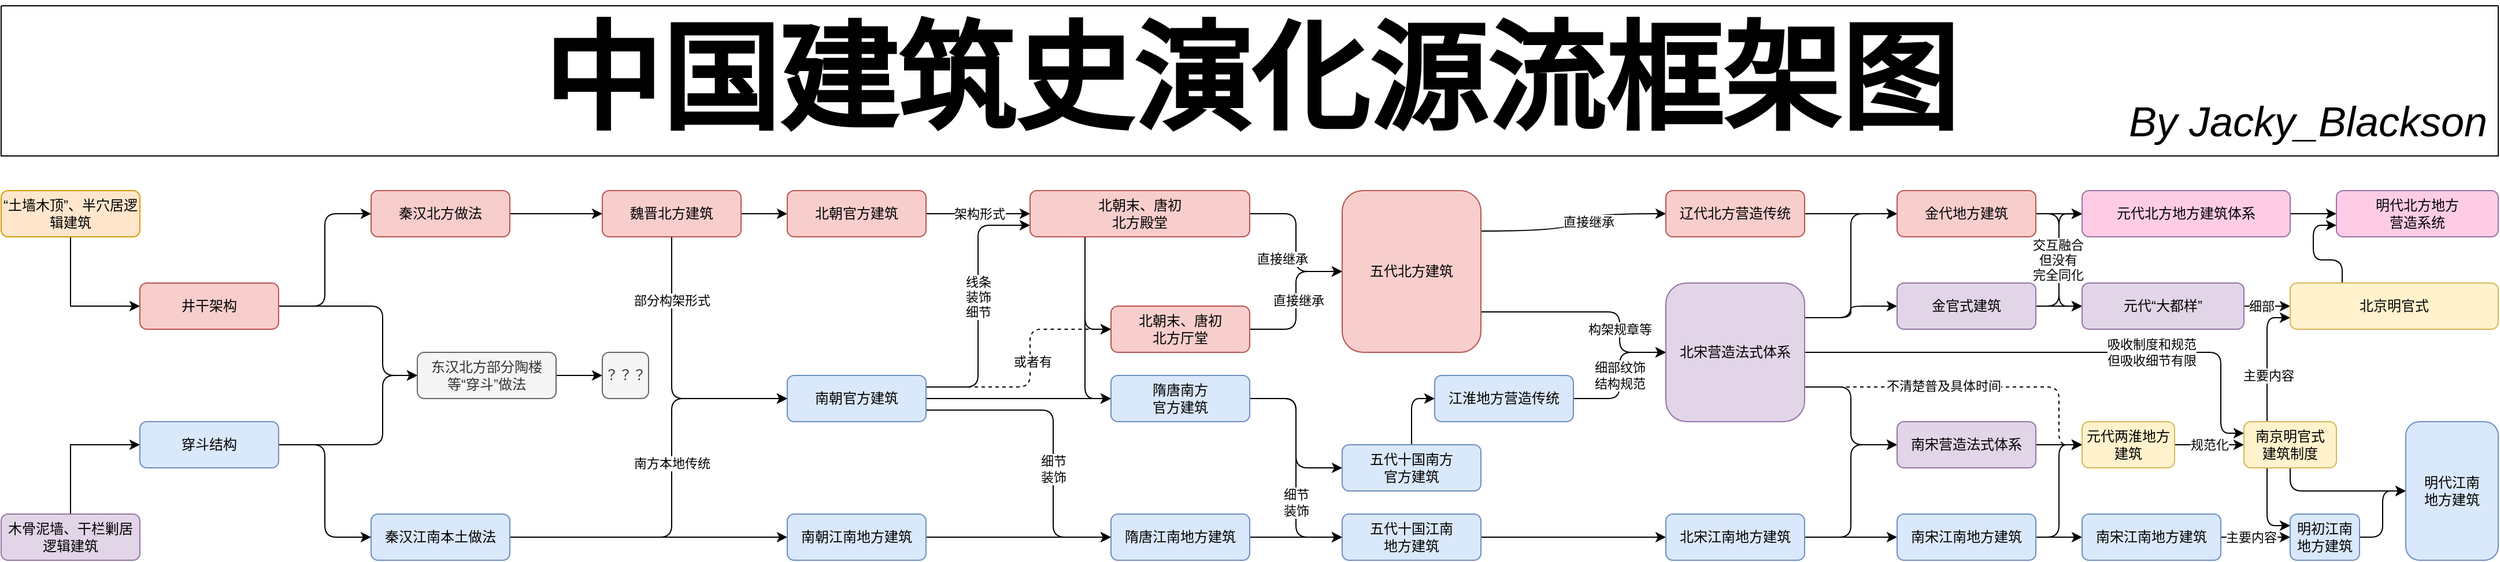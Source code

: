 <mxfile version="21.0.7" type="github">
  <diagram name="第 1 页" id="NzLEQly0ozK3OL-0dUnw">
    <mxGraphModel dx="1641" dy="957" grid="1" gridSize="10" guides="1" tooltips="1" connect="1" arrows="1" fold="1" page="1" pageScale="1" pageWidth="2339" pageHeight="3300" math="0" shadow="0">
      <root>
        <mxCell id="0" />
        <mxCell id="1" parent="0" />
        <mxCell id="m0d5d0jT4baNKPK9-l3e-15" style="edgeStyle=orthogonalEdgeStyle;rounded=0;orthogonalLoop=1;jettySize=auto;html=1;exitX=1;exitY=0.5;exitDx=0;exitDy=0;entryX=0;entryY=0.5;entryDx=0;entryDy=0;" edge="1" parent="1" source="m0d5d0jT4baNKPK9-l3e-1" target="m0d5d0jT4baNKPK9-l3e-14">
          <mxGeometry relative="1" as="geometry" />
        </mxCell>
        <mxCell id="m0d5d0jT4baNKPK9-l3e-1" value="秦汉北方做法" style="rounded=1;whiteSpace=wrap;html=1;fillColor=#f8cecc;strokeColor=#b85450;" vertex="1" parent="1">
          <mxGeometry x="360" y="200" width="120" height="40" as="geometry" />
        </mxCell>
        <mxCell id="m0d5d0jT4baNKPK9-l3e-17" style="edgeStyle=orthogonalEdgeStyle;rounded=1;orthogonalLoop=1;jettySize=auto;html=1;exitX=1;exitY=0.5;exitDx=0;exitDy=0;entryX=0;entryY=0.5;entryDx=0;entryDy=0;" edge="1" parent="1" source="m0d5d0jT4baNKPK9-l3e-2" target="m0d5d0jT4baNKPK9-l3e-16">
          <mxGeometry relative="1" as="geometry">
            <Array as="points">
              <mxPoint x="620" y="500" />
              <mxPoint x="620" y="380" />
            </Array>
          </mxGeometry>
        </mxCell>
        <mxCell id="m0d5d0jT4baNKPK9-l3e-35" value="南方本地传统" style="edgeLabel;html=1;align=center;verticalAlign=middle;resizable=0;points=[];" vertex="1" connectable="0" parent="m0d5d0jT4baNKPK9-l3e-17">
          <mxGeometry x="0.184" y="-1" relative="1" as="geometry">
            <mxPoint x="-1" y="9" as="offset" />
          </mxGeometry>
        </mxCell>
        <mxCell id="m0d5d0jT4baNKPK9-l3e-22" style="edgeStyle=orthogonalEdgeStyle;rounded=0;orthogonalLoop=1;jettySize=auto;html=1;exitX=1;exitY=0.5;exitDx=0;exitDy=0;" edge="1" parent="1" source="m0d5d0jT4baNKPK9-l3e-2" target="m0d5d0jT4baNKPK9-l3e-21">
          <mxGeometry relative="1" as="geometry" />
        </mxCell>
        <mxCell id="m0d5d0jT4baNKPK9-l3e-2" value="秦汉江南本土做法" style="rounded=1;whiteSpace=wrap;html=1;fillColor=#dae8fc;strokeColor=#6c8ebf;" vertex="1" parent="1">
          <mxGeometry x="360" y="480" width="120" height="40" as="geometry" />
        </mxCell>
        <mxCell id="m0d5d0jT4baNKPK9-l3e-6" style="edgeStyle=orthogonalEdgeStyle;orthogonalLoop=1;jettySize=auto;html=1;exitX=1;exitY=0.5;exitDx=0;exitDy=0;entryX=0;entryY=0.5;entryDx=0;entryDy=0;rounded=1;" edge="1" parent="1" source="m0d5d0jT4baNKPK9-l3e-3" target="m0d5d0jT4baNKPK9-l3e-1">
          <mxGeometry relative="1" as="geometry" />
        </mxCell>
        <mxCell id="m0d5d0jT4baNKPK9-l3e-8" style="edgeStyle=orthogonalEdgeStyle;orthogonalLoop=1;jettySize=auto;html=1;exitX=1;exitY=0.5;exitDx=0;exitDy=0;entryX=0;entryY=0.5;entryDx=0;entryDy=0;rounded=1;" edge="1" parent="1" source="m0d5d0jT4baNKPK9-l3e-3" target="m0d5d0jT4baNKPK9-l3e-7">
          <mxGeometry relative="1" as="geometry">
            <Array as="points">
              <mxPoint x="370" y="300" />
              <mxPoint x="370" y="360" />
            </Array>
          </mxGeometry>
        </mxCell>
        <mxCell id="m0d5d0jT4baNKPK9-l3e-3" value="井干架构" style="rounded=1;whiteSpace=wrap;html=1;fillColor=#f8cecc;strokeColor=#b85450;" vertex="1" parent="1">
          <mxGeometry x="160" y="280" width="120" height="40" as="geometry" />
        </mxCell>
        <mxCell id="m0d5d0jT4baNKPK9-l3e-5" style="edgeStyle=orthogonalEdgeStyle;orthogonalLoop=1;jettySize=auto;html=1;exitX=1;exitY=0.5;exitDx=0;exitDy=0;entryX=0;entryY=0.5;entryDx=0;entryDy=0;rounded=1;" edge="1" parent="1" source="m0d5d0jT4baNKPK9-l3e-4" target="m0d5d0jT4baNKPK9-l3e-2">
          <mxGeometry relative="1" as="geometry" />
        </mxCell>
        <mxCell id="m0d5d0jT4baNKPK9-l3e-9" style="edgeStyle=orthogonalEdgeStyle;orthogonalLoop=1;jettySize=auto;html=1;exitX=1;exitY=0.5;exitDx=0;exitDy=0;entryX=0;entryY=0.5;entryDx=0;entryDy=0;rounded=1;" edge="1" parent="1" source="m0d5d0jT4baNKPK9-l3e-4" target="m0d5d0jT4baNKPK9-l3e-7">
          <mxGeometry relative="1" as="geometry">
            <mxPoint x="440" y="300" as="targetPoint" />
            <Array as="points">
              <mxPoint x="370" y="420" />
              <mxPoint x="370" y="360" />
            </Array>
          </mxGeometry>
        </mxCell>
        <mxCell id="m0d5d0jT4baNKPK9-l3e-4" value="穿斗结构" style="rounded=1;whiteSpace=wrap;html=1;fillColor=#dae8fc;strokeColor=#6c8ebf;" vertex="1" parent="1">
          <mxGeometry x="160" y="400" width="120" height="40" as="geometry" />
        </mxCell>
        <mxCell id="m0d5d0jT4baNKPK9-l3e-24" style="edgeStyle=orthogonalEdgeStyle;rounded=0;orthogonalLoop=1;jettySize=auto;html=1;exitX=1;exitY=0.5;exitDx=0;exitDy=0;entryX=0;entryY=0.5;entryDx=0;entryDy=0;" edge="1" parent="1" source="m0d5d0jT4baNKPK9-l3e-7" target="m0d5d0jT4baNKPK9-l3e-23">
          <mxGeometry relative="1" as="geometry" />
        </mxCell>
        <mxCell id="m0d5d0jT4baNKPK9-l3e-7" value="东汉北方部分陶楼&lt;br&gt;等“穿斗”做法" style="rounded=1;whiteSpace=wrap;html=1;fillColor=#f5f5f5;fontColor=#333333;strokeColor=#666666;" vertex="1" parent="1">
          <mxGeometry x="400" y="340" width="120" height="40" as="geometry" />
        </mxCell>
        <mxCell id="m0d5d0jT4baNKPK9-l3e-13" style="edgeStyle=orthogonalEdgeStyle;rounded=0;orthogonalLoop=1;jettySize=auto;html=1;exitX=0.5;exitY=1;exitDx=0;exitDy=0;entryX=0;entryY=0.5;entryDx=0;entryDy=0;" edge="1" parent="1" source="m0d5d0jT4baNKPK9-l3e-10" target="m0d5d0jT4baNKPK9-l3e-3">
          <mxGeometry relative="1" as="geometry" />
        </mxCell>
        <mxCell id="m0d5d0jT4baNKPK9-l3e-10" value="“土墙木顶”、半穴居逻辑建筑" style="rounded=1;whiteSpace=wrap;html=1;fillColor=#ffe6cc;strokeColor=#d79b00;" vertex="1" parent="1">
          <mxGeometry x="40" y="200" width="120" height="40" as="geometry" />
        </mxCell>
        <mxCell id="m0d5d0jT4baNKPK9-l3e-12" style="edgeStyle=orthogonalEdgeStyle;rounded=0;orthogonalLoop=1;jettySize=auto;html=1;exitX=0.5;exitY=0;exitDx=0;exitDy=0;entryX=0;entryY=0.5;entryDx=0;entryDy=0;" edge="1" parent="1" source="m0d5d0jT4baNKPK9-l3e-11" target="m0d5d0jT4baNKPK9-l3e-4">
          <mxGeometry relative="1" as="geometry" />
        </mxCell>
        <mxCell id="m0d5d0jT4baNKPK9-l3e-11" value="木骨泥墙、干栏剿居逻辑建筑" style="rounded=1;whiteSpace=wrap;html=1;fillColor=#e1d5e7;strokeColor=#9673a6;" vertex="1" parent="1">
          <mxGeometry x="40" y="480" width="120" height="40" as="geometry" />
        </mxCell>
        <mxCell id="m0d5d0jT4baNKPK9-l3e-20" style="edgeStyle=orthogonalEdgeStyle;rounded=1;orthogonalLoop=1;jettySize=auto;html=1;exitX=0.5;exitY=1;exitDx=0;exitDy=0;entryX=0;entryY=0.5;entryDx=0;entryDy=0;" edge="1" parent="1" source="m0d5d0jT4baNKPK9-l3e-14" target="m0d5d0jT4baNKPK9-l3e-16">
          <mxGeometry relative="1" as="geometry" />
        </mxCell>
        <mxCell id="m0d5d0jT4baNKPK9-l3e-34" value="部分构架形式" style="edgeLabel;html=1;align=center;verticalAlign=middle;resizable=0;points=[];" vertex="1" connectable="0" parent="m0d5d0jT4baNKPK9-l3e-20">
          <mxGeometry x="-0.246" y="2" relative="1" as="geometry">
            <mxPoint x="-2" y="-36" as="offset" />
          </mxGeometry>
        </mxCell>
        <mxCell id="m0d5d0jT4baNKPK9-l3e-26" style="edgeStyle=orthogonalEdgeStyle;rounded=0;orthogonalLoop=1;jettySize=auto;html=1;exitX=1;exitY=0.5;exitDx=0;exitDy=0;entryX=0;entryY=0.5;entryDx=0;entryDy=0;" edge="1" parent="1" source="m0d5d0jT4baNKPK9-l3e-14" target="m0d5d0jT4baNKPK9-l3e-25">
          <mxGeometry relative="1" as="geometry" />
        </mxCell>
        <mxCell id="m0d5d0jT4baNKPK9-l3e-14" value="魏晋北方建筑" style="rounded=1;whiteSpace=wrap;html=1;fillColor=#f8cecc;strokeColor=#b85450;" vertex="1" parent="1">
          <mxGeometry x="560" y="200" width="120" height="40" as="geometry" />
        </mxCell>
        <mxCell id="m0d5d0jT4baNKPK9-l3e-29" style="edgeStyle=orthogonalEdgeStyle;rounded=1;orthogonalLoop=1;jettySize=auto;html=1;exitX=1;exitY=0.25;exitDx=0;exitDy=0;entryX=0;entryY=0.75;entryDx=0;entryDy=0;" edge="1" parent="1" source="m0d5d0jT4baNKPK9-l3e-16" target="m0d5d0jT4baNKPK9-l3e-28">
          <mxGeometry relative="1" as="geometry" />
        </mxCell>
        <mxCell id="m0d5d0jT4baNKPK9-l3e-33" value="线条&lt;br&gt;装饰&lt;br&gt;细节" style="edgeLabel;html=1;align=center;verticalAlign=middle;resizable=0;points=[];rotation=0;" vertex="1" connectable="0" parent="m0d5d0jT4baNKPK9-l3e-29">
          <mxGeometry x="-0.174" relative="1" as="geometry">
            <mxPoint y="-28" as="offset" />
          </mxGeometry>
        </mxCell>
        <mxCell id="m0d5d0jT4baNKPK9-l3e-38" style="edgeStyle=orthogonalEdgeStyle;rounded=1;orthogonalLoop=1;jettySize=auto;html=1;exitX=1;exitY=0.5;exitDx=0;exitDy=0;" edge="1" parent="1" source="m0d5d0jT4baNKPK9-l3e-16" target="m0d5d0jT4baNKPK9-l3e-36">
          <mxGeometry relative="1" as="geometry" />
        </mxCell>
        <mxCell id="m0d5d0jT4baNKPK9-l3e-41" style="edgeStyle=orthogonalEdgeStyle;rounded=1;orthogonalLoop=1;jettySize=auto;html=1;exitX=1;exitY=0.75;exitDx=0;exitDy=0;entryX=0;entryY=0.5;entryDx=0;entryDy=0;" edge="1" parent="1" source="m0d5d0jT4baNKPK9-l3e-16" target="m0d5d0jT4baNKPK9-l3e-39">
          <mxGeometry relative="1" as="geometry">
            <Array as="points">
              <mxPoint x="950" y="390" />
              <mxPoint x="950" y="500" />
            </Array>
          </mxGeometry>
        </mxCell>
        <mxCell id="m0d5d0jT4baNKPK9-l3e-56" value="细节&lt;br&gt;装饰" style="edgeLabel;html=1;align=center;verticalAlign=middle;resizable=0;points=[];" vertex="1" connectable="0" parent="m0d5d0jT4baNKPK9-l3e-41">
          <mxGeometry x="0.279" relative="1" as="geometry">
            <mxPoint y="-12" as="offset" />
          </mxGeometry>
        </mxCell>
        <mxCell id="m0d5d0jT4baNKPK9-l3e-44" style="edgeStyle=orthogonalEdgeStyle;rounded=1;orthogonalLoop=1;jettySize=auto;html=1;exitX=1;exitY=0.25;exitDx=0;exitDy=0;entryX=0;entryY=0.5;entryDx=0;entryDy=0;dashed=1;" edge="1" parent="1" source="m0d5d0jT4baNKPK9-l3e-16" target="m0d5d0jT4baNKPK9-l3e-42">
          <mxGeometry relative="1" as="geometry">
            <Array as="points">
              <mxPoint x="930" y="370" />
              <mxPoint x="930" y="320" />
            </Array>
          </mxGeometry>
        </mxCell>
        <mxCell id="m0d5d0jT4baNKPK9-l3e-45" value="或者有" style="edgeLabel;html=1;align=center;verticalAlign=middle;resizable=0;points=[];" vertex="1" connectable="0" parent="m0d5d0jT4baNKPK9-l3e-44">
          <mxGeometry x="-0.145" y="-2" relative="1" as="geometry">
            <mxPoint y="-22" as="offset" />
          </mxGeometry>
        </mxCell>
        <mxCell id="m0d5d0jT4baNKPK9-l3e-16" value="南朝官方建筑" style="rounded=1;whiteSpace=wrap;html=1;fillColor=#dae8fc;strokeColor=#6c8ebf;" vertex="1" parent="1">
          <mxGeometry x="720" y="360" width="120" height="40" as="geometry" />
        </mxCell>
        <mxCell id="m0d5d0jT4baNKPK9-l3e-40" style="edgeStyle=orthogonalEdgeStyle;rounded=1;orthogonalLoop=1;jettySize=auto;html=1;exitX=1;exitY=0.5;exitDx=0;exitDy=0;entryX=0;entryY=0.5;entryDx=0;entryDy=0;" edge="1" parent="1" source="m0d5d0jT4baNKPK9-l3e-21" target="m0d5d0jT4baNKPK9-l3e-39">
          <mxGeometry relative="1" as="geometry" />
        </mxCell>
        <mxCell id="m0d5d0jT4baNKPK9-l3e-21" value="南朝江南地方建筑" style="rounded=1;whiteSpace=wrap;html=1;fillColor=#dae8fc;strokeColor=#6c8ebf;" vertex="1" parent="1">
          <mxGeometry x="720" y="480" width="120" height="40" as="geometry" />
        </mxCell>
        <mxCell id="m0d5d0jT4baNKPK9-l3e-23" value="？？？" style="rounded=1;whiteSpace=wrap;html=1;fillColor=#f5f5f5;fontColor=#333333;strokeColor=#666666;" vertex="1" parent="1">
          <mxGeometry x="560" y="340" width="40" height="40" as="geometry" />
        </mxCell>
        <mxCell id="m0d5d0jT4baNKPK9-l3e-31" style="edgeStyle=orthogonalEdgeStyle;rounded=1;orthogonalLoop=1;jettySize=auto;html=1;exitX=1;exitY=0.5;exitDx=0;exitDy=0;entryX=0;entryY=0.5;entryDx=0;entryDy=0;" edge="1" parent="1" source="m0d5d0jT4baNKPK9-l3e-25" target="m0d5d0jT4baNKPK9-l3e-28">
          <mxGeometry relative="1" as="geometry" />
        </mxCell>
        <mxCell id="m0d5d0jT4baNKPK9-l3e-32" value="架构形式" style="edgeLabel;html=1;align=center;verticalAlign=middle;resizable=0;points=[];" vertex="1" connectable="0" parent="m0d5d0jT4baNKPK9-l3e-31">
          <mxGeometry x="0.174" relative="1" as="geometry">
            <mxPoint x="-7" as="offset" />
          </mxGeometry>
        </mxCell>
        <mxCell id="m0d5d0jT4baNKPK9-l3e-25" value="北朝官方建筑" style="rounded=1;whiteSpace=wrap;html=1;fillColor=#f8cecc;strokeColor=#b85450;" vertex="1" parent="1">
          <mxGeometry x="720" y="200" width="120" height="40" as="geometry" />
        </mxCell>
        <mxCell id="m0d5d0jT4baNKPK9-l3e-37" style="edgeStyle=orthogonalEdgeStyle;rounded=1;orthogonalLoop=1;jettySize=auto;html=1;exitX=0.25;exitY=1;exitDx=0;exitDy=0;entryX=0;entryY=0.5;entryDx=0;entryDy=0;" edge="1" parent="1" source="m0d5d0jT4baNKPK9-l3e-28" target="m0d5d0jT4baNKPK9-l3e-36">
          <mxGeometry relative="1" as="geometry" />
        </mxCell>
        <mxCell id="m0d5d0jT4baNKPK9-l3e-43" style="edgeStyle=orthogonalEdgeStyle;rounded=1;orthogonalLoop=1;jettySize=auto;html=1;exitX=0.25;exitY=1;exitDx=0;exitDy=0;entryX=0;entryY=0.5;entryDx=0;entryDy=0;" edge="1" parent="1" source="m0d5d0jT4baNKPK9-l3e-28" target="m0d5d0jT4baNKPK9-l3e-42">
          <mxGeometry relative="1" as="geometry" />
        </mxCell>
        <mxCell id="m0d5d0jT4baNKPK9-l3e-48" style="edgeStyle=orthogonalEdgeStyle;rounded=1;orthogonalLoop=1;jettySize=auto;html=1;exitX=1;exitY=0.5;exitDx=0;exitDy=0;entryX=0;entryY=0.5;entryDx=0;entryDy=0;" edge="1" parent="1" source="m0d5d0jT4baNKPK9-l3e-28" target="m0d5d0jT4baNKPK9-l3e-46">
          <mxGeometry relative="1" as="geometry" />
        </mxCell>
        <mxCell id="m0d5d0jT4baNKPK9-l3e-50" value="直接继承" style="edgeLabel;html=1;align=center;verticalAlign=middle;resizable=0;points=[];" vertex="1" connectable="0" parent="m0d5d0jT4baNKPK9-l3e-48">
          <mxGeometry x="0.287" relative="1" as="geometry">
            <mxPoint x="-12" y="-5" as="offset" />
          </mxGeometry>
        </mxCell>
        <mxCell id="m0d5d0jT4baNKPK9-l3e-28" value="北朝末、唐初&lt;br&gt;北方殿堂" style="rounded=1;whiteSpace=wrap;html=1;fillColor=#f8cecc;strokeColor=#b85450;" vertex="1" parent="1">
          <mxGeometry x="930" y="200" width="190" height="40" as="geometry" />
        </mxCell>
        <mxCell id="m0d5d0jT4baNKPK9-l3e-55" style="edgeStyle=orthogonalEdgeStyle;rounded=1;orthogonalLoop=1;jettySize=auto;html=1;exitX=1;exitY=0.5;exitDx=0;exitDy=0;entryX=0;entryY=0.5;entryDx=0;entryDy=0;" edge="1" parent="1" source="m0d5d0jT4baNKPK9-l3e-36" target="m0d5d0jT4baNKPK9-l3e-52">
          <mxGeometry relative="1" as="geometry" />
        </mxCell>
        <mxCell id="m0d5d0jT4baNKPK9-l3e-57" value="细节&lt;br&gt;装饰" style="edgeLabel;html=1;align=center;verticalAlign=middle;resizable=0;points=[];" vertex="1" connectable="0" parent="m0d5d0jT4baNKPK9-l3e-55">
          <mxGeometry x="0.08" relative="1" as="geometry">
            <mxPoint y="22" as="offset" />
          </mxGeometry>
        </mxCell>
        <mxCell id="m0d5d0jT4baNKPK9-l3e-66" style="edgeStyle=orthogonalEdgeStyle;rounded=1;orthogonalLoop=1;jettySize=auto;html=1;exitX=1;exitY=0.5;exitDx=0;exitDy=0;entryX=0;entryY=0.5;entryDx=0;entryDy=0;" edge="1" parent="1" source="m0d5d0jT4baNKPK9-l3e-36" target="m0d5d0jT4baNKPK9-l3e-53">
          <mxGeometry relative="1" as="geometry" />
        </mxCell>
        <mxCell id="m0d5d0jT4baNKPK9-l3e-36" value="隋唐南方&lt;br&gt;官方建筑" style="rounded=1;whiteSpace=wrap;html=1;fillColor=#dae8fc;strokeColor=#6c8ebf;" vertex="1" parent="1">
          <mxGeometry x="1000" y="360" width="120" height="40" as="geometry" />
        </mxCell>
        <mxCell id="m0d5d0jT4baNKPK9-l3e-54" style="edgeStyle=orthogonalEdgeStyle;rounded=0;orthogonalLoop=1;jettySize=auto;html=1;exitX=1;exitY=0.5;exitDx=0;exitDy=0;entryX=0;entryY=0.5;entryDx=0;entryDy=0;" edge="1" parent="1" source="m0d5d0jT4baNKPK9-l3e-39" target="m0d5d0jT4baNKPK9-l3e-52">
          <mxGeometry relative="1" as="geometry" />
        </mxCell>
        <mxCell id="m0d5d0jT4baNKPK9-l3e-39" value="隋唐江南地方建筑" style="rounded=1;whiteSpace=wrap;html=1;fillColor=#dae8fc;strokeColor=#6c8ebf;" vertex="1" parent="1">
          <mxGeometry x="1000" y="480" width="120" height="40" as="geometry" />
        </mxCell>
        <mxCell id="m0d5d0jT4baNKPK9-l3e-47" style="edgeStyle=orthogonalEdgeStyle;rounded=1;orthogonalLoop=1;jettySize=auto;html=1;exitX=1;exitY=0.5;exitDx=0;exitDy=0;entryX=0;entryY=0.5;entryDx=0;entryDy=0;" edge="1" parent="1" source="m0d5d0jT4baNKPK9-l3e-42" target="m0d5d0jT4baNKPK9-l3e-46">
          <mxGeometry relative="1" as="geometry" />
        </mxCell>
        <mxCell id="m0d5d0jT4baNKPK9-l3e-49" value="直接继承" style="edgeLabel;html=1;align=center;verticalAlign=middle;resizable=0;points=[];" vertex="1" connectable="0" parent="m0d5d0jT4baNKPK9-l3e-47">
          <mxGeometry x="-0.142" y="-2" relative="1" as="geometry">
            <mxPoint y="-9" as="offset" />
          </mxGeometry>
        </mxCell>
        <mxCell id="m0d5d0jT4baNKPK9-l3e-42" value="北朝末、唐初&lt;br&gt;北方厅堂" style="rounded=1;whiteSpace=wrap;html=1;fillColor=#f8cecc;strokeColor=#b85450;" vertex="1" parent="1">
          <mxGeometry x="1000" y="300" width="120" height="40" as="geometry" />
        </mxCell>
        <mxCell id="m0d5d0jT4baNKPK9-l3e-59" style="edgeStyle=orthogonalEdgeStyle;orthogonalLoop=1;jettySize=auto;html=1;exitX=1;exitY=0.25;exitDx=0;exitDy=0;entryX=0;entryY=0.5;entryDx=0;entryDy=0;curved=1;" edge="1" parent="1" source="m0d5d0jT4baNKPK9-l3e-46" target="m0d5d0jT4baNKPK9-l3e-58">
          <mxGeometry relative="1" as="geometry" />
        </mxCell>
        <mxCell id="m0d5d0jT4baNKPK9-l3e-62" value="直接继承" style="edgeLabel;html=1;align=center;verticalAlign=middle;resizable=0;points=[];" vertex="1" connectable="0" parent="m0d5d0jT4baNKPK9-l3e-59">
          <mxGeometry x="0.33" relative="1" as="geometry">
            <mxPoint x="-9" y="7" as="offset" />
          </mxGeometry>
        </mxCell>
        <mxCell id="m0d5d0jT4baNKPK9-l3e-60" style="edgeStyle=orthogonalEdgeStyle;orthogonalLoop=1;jettySize=auto;html=1;exitX=1;exitY=0.75;exitDx=0;exitDy=0;entryX=0;entryY=0.5;entryDx=0;entryDy=0;rounded=1;" edge="1" parent="1" source="m0d5d0jT4baNKPK9-l3e-46" target="m0d5d0jT4baNKPK9-l3e-51">
          <mxGeometry relative="1" as="geometry">
            <Array as="points">
              <mxPoint x="1440" y="305" />
              <mxPoint x="1440" y="340" />
            </Array>
          </mxGeometry>
        </mxCell>
        <mxCell id="m0d5d0jT4baNKPK9-l3e-61" value="构架规章等" style="edgeLabel;html=1;align=center;verticalAlign=middle;resizable=0;points=[];" vertex="1" connectable="0" parent="m0d5d0jT4baNKPK9-l3e-60">
          <mxGeometry x="-0.426" y="-6" relative="1" as="geometry">
            <mxPoint x="64" y="9" as="offset" />
          </mxGeometry>
        </mxCell>
        <mxCell id="m0d5d0jT4baNKPK9-l3e-46" value="五代北方建筑" style="rounded=1;whiteSpace=wrap;html=1;fillColor=#f8cecc;strokeColor=#b85450;" vertex="1" parent="1">
          <mxGeometry x="1200" y="200" width="120" height="140" as="geometry" />
        </mxCell>
        <mxCell id="m0d5d0jT4baNKPK9-l3e-71" style="edgeStyle=orthogonalEdgeStyle;rounded=1;orthogonalLoop=1;jettySize=auto;html=1;exitX=1;exitY=0.75;exitDx=0;exitDy=0;entryX=0;entryY=0.5;entryDx=0;entryDy=0;" edge="1" parent="1" source="m0d5d0jT4baNKPK9-l3e-51" target="m0d5d0jT4baNKPK9-l3e-70">
          <mxGeometry relative="1" as="geometry" />
        </mxCell>
        <mxCell id="m0d5d0jT4baNKPK9-l3e-78" style="edgeStyle=orthogonalEdgeStyle;rounded=1;orthogonalLoop=1;jettySize=auto;html=1;exitX=1;exitY=0.75;exitDx=0;exitDy=0;entryX=0;entryY=0.5;entryDx=0;entryDy=0;dashed=1;" edge="1" parent="1" source="m0d5d0jT4baNKPK9-l3e-51" target="m0d5d0jT4baNKPK9-l3e-75">
          <mxGeometry relative="1" as="geometry">
            <Array as="points">
              <mxPoint x="1820" y="370" />
              <mxPoint x="1820" y="420" />
            </Array>
          </mxGeometry>
        </mxCell>
        <mxCell id="m0d5d0jT4baNKPK9-l3e-79" value="不清楚普及具体时间" style="edgeLabel;html=1;align=center;verticalAlign=middle;resizable=0;points=[];" vertex="1" connectable="0" parent="m0d5d0jT4baNKPK9-l3e-78">
          <mxGeometry x="-0.324" y="1" relative="1" as="geometry">
            <mxPoint x="22" as="offset" />
          </mxGeometry>
        </mxCell>
        <mxCell id="m0d5d0jT4baNKPK9-l3e-83" style="edgeStyle=orthogonalEdgeStyle;orthogonalLoop=1;jettySize=auto;html=1;exitX=1;exitY=0.25;exitDx=0;exitDy=0;entryX=0;entryY=0.5;entryDx=0;entryDy=0;rounded=1;" edge="1" parent="1" source="m0d5d0jT4baNKPK9-l3e-51" target="m0d5d0jT4baNKPK9-l3e-82">
          <mxGeometry relative="1" as="geometry" />
        </mxCell>
        <mxCell id="m0d5d0jT4baNKPK9-l3e-86" style="edgeStyle=orthogonalEdgeStyle;rounded=1;orthogonalLoop=1;jettySize=auto;html=1;exitX=1;exitY=0.25;exitDx=0;exitDy=0;entryX=0;entryY=0.5;entryDx=0;entryDy=0;" edge="1" parent="1" source="m0d5d0jT4baNKPK9-l3e-51" target="m0d5d0jT4baNKPK9-l3e-84">
          <mxGeometry relative="1" as="geometry">
            <mxPoint x="1660" y="210" as="targetPoint" />
          </mxGeometry>
        </mxCell>
        <mxCell id="m0d5d0jT4baNKPK9-l3e-96" style="edgeStyle=orthogonalEdgeStyle;rounded=1;orthogonalLoop=1;jettySize=auto;html=1;entryX=0;entryY=0.25;entryDx=0;entryDy=0;exitX=1;exitY=0.5;exitDx=0;exitDy=0;" edge="1" parent="1" source="m0d5d0jT4baNKPK9-l3e-51" target="m0d5d0jT4baNKPK9-l3e-80">
          <mxGeometry relative="1" as="geometry">
            <mxPoint x="1610" y="340" as="sourcePoint" />
            <mxPoint x="1990" y="410" as="targetPoint" />
            <Array as="points">
              <mxPoint x="1960" y="340" />
              <mxPoint x="1960" y="410" />
            </Array>
          </mxGeometry>
        </mxCell>
        <mxCell id="m0d5d0jT4baNKPK9-l3e-97" value="吸收制度和规范&lt;br&gt;但吸收细节有限" style="edgeLabel;html=1;align=center;verticalAlign=middle;resizable=0;points=[];" vertex="1" connectable="0" parent="m0d5d0jT4baNKPK9-l3e-96">
          <mxGeometry x="0.298" y="1" relative="1" as="geometry">
            <mxPoint x="8" y="1" as="offset" />
          </mxGeometry>
        </mxCell>
        <mxCell id="m0d5d0jT4baNKPK9-l3e-51" value="北宋营造法式体系" style="rounded=1;whiteSpace=wrap;html=1;fillColor=#e1d5e7;strokeColor=#9673a6;" vertex="1" parent="1">
          <mxGeometry x="1480" y="280" width="120" height="120" as="geometry" />
        </mxCell>
        <mxCell id="m0d5d0jT4baNKPK9-l3e-68" style="edgeStyle=orthogonalEdgeStyle;rounded=0;orthogonalLoop=1;jettySize=auto;html=1;exitX=1;exitY=0.5;exitDx=0;exitDy=0;entryX=0;entryY=0.5;entryDx=0;entryDy=0;" edge="1" parent="1" source="m0d5d0jT4baNKPK9-l3e-52" target="m0d5d0jT4baNKPK9-l3e-67">
          <mxGeometry relative="1" as="geometry" />
        </mxCell>
        <mxCell id="m0d5d0jT4baNKPK9-l3e-52" value="五代十国江南&lt;br&gt;地方建筑" style="rounded=1;whiteSpace=wrap;html=1;fillColor=#dae8fc;strokeColor=#6c8ebf;" vertex="1" parent="1">
          <mxGeometry x="1200" y="480" width="120" height="40" as="geometry" />
        </mxCell>
        <mxCell id="m0d5d0jT4baNKPK9-l3e-65" style="edgeStyle=orthogonalEdgeStyle;rounded=1;orthogonalLoop=1;jettySize=auto;html=1;exitX=0.5;exitY=0;exitDx=0;exitDy=0;entryX=0;entryY=0.5;entryDx=0;entryDy=0;" edge="1" parent="1" source="m0d5d0jT4baNKPK9-l3e-53" target="m0d5d0jT4baNKPK9-l3e-63">
          <mxGeometry relative="1" as="geometry" />
        </mxCell>
        <mxCell id="m0d5d0jT4baNKPK9-l3e-53" value="五代十国南方&lt;br&gt;官方建筑" style="rounded=1;whiteSpace=wrap;html=1;fillColor=#dae8fc;strokeColor=#6c8ebf;" vertex="1" parent="1">
          <mxGeometry x="1200" y="420" width="120" height="40" as="geometry" />
        </mxCell>
        <mxCell id="m0d5d0jT4baNKPK9-l3e-85" style="edgeStyle=orthogonalEdgeStyle;rounded=0;orthogonalLoop=1;jettySize=auto;html=1;exitX=1;exitY=0.5;exitDx=0;exitDy=0;" edge="1" parent="1" source="m0d5d0jT4baNKPK9-l3e-58" target="m0d5d0jT4baNKPK9-l3e-84">
          <mxGeometry relative="1" as="geometry" />
        </mxCell>
        <mxCell id="m0d5d0jT4baNKPK9-l3e-58" value="辽代北方营造传统" style="rounded=1;whiteSpace=wrap;html=1;fillColor=#f8cecc;strokeColor=#b85450;" vertex="1" parent="1">
          <mxGeometry x="1480" y="200" width="120" height="40" as="geometry" />
        </mxCell>
        <mxCell id="m0d5d0jT4baNKPK9-l3e-64" style="edgeStyle=orthogonalEdgeStyle;rounded=1;orthogonalLoop=1;jettySize=auto;html=1;exitX=1;exitY=0.5;exitDx=0;exitDy=0;entryX=0;entryY=0.5;entryDx=0;entryDy=0;" edge="1" parent="1" source="m0d5d0jT4baNKPK9-l3e-63" target="m0d5d0jT4baNKPK9-l3e-51">
          <mxGeometry relative="1" as="geometry" />
        </mxCell>
        <mxCell id="m0d5d0jT4baNKPK9-l3e-69" value="细部纹饰&lt;br&gt;结构规范" style="edgeLabel;html=1;align=center;verticalAlign=middle;resizable=0;points=[];" vertex="1" connectable="0" parent="m0d5d0jT4baNKPK9-l3e-64">
          <mxGeometry x="-0.166" relative="1" as="geometry">
            <mxPoint y="-10" as="offset" />
          </mxGeometry>
        </mxCell>
        <mxCell id="m0d5d0jT4baNKPK9-l3e-63" value="江淮地方营造传统" style="rounded=1;whiteSpace=wrap;html=1;fillColor=#dae8fc;strokeColor=#6c8ebf;" vertex="1" parent="1">
          <mxGeometry x="1280" y="360" width="120" height="40" as="geometry" />
        </mxCell>
        <mxCell id="m0d5d0jT4baNKPK9-l3e-73" style="edgeStyle=orthogonalEdgeStyle;rounded=1;orthogonalLoop=1;jettySize=auto;html=1;exitX=1;exitY=0.5;exitDx=0;exitDy=0;entryX=0;entryY=0.5;entryDx=0;entryDy=0;" edge="1" parent="1" source="m0d5d0jT4baNKPK9-l3e-67" target="m0d5d0jT4baNKPK9-l3e-70">
          <mxGeometry relative="1" as="geometry" />
        </mxCell>
        <mxCell id="m0d5d0jT4baNKPK9-l3e-74" style="edgeStyle=orthogonalEdgeStyle;rounded=0;orthogonalLoop=1;jettySize=auto;html=1;exitX=1;exitY=0.5;exitDx=0;exitDy=0;entryX=0;entryY=0.5;entryDx=0;entryDy=0;" edge="1" parent="1" source="m0d5d0jT4baNKPK9-l3e-67" target="m0d5d0jT4baNKPK9-l3e-72">
          <mxGeometry relative="1" as="geometry" />
        </mxCell>
        <mxCell id="m0d5d0jT4baNKPK9-l3e-67" value="北宋江南地方建筑" style="rounded=1;whiteSpace=wrap;html=1;fillColor=#dae8fc;strokeColor=#6c8ebf;" vertex="1" parent="1">
          <mxGeometry x="1480" y="480" width="120" height="40" as="geometry" />
        </mxCell>
        <mxCell id="m0d5d0jT4baNKPK9-l3e-77" style="edgeStyle=orthogonalEdgeStyle;rounded=1;orthogonalLoop=1;jettySize=auto;html=1;exitX=1;exitY=0.5;exitDx=0;exitDy=0;entryX=0;entryY=0.5;entryDx=0;entryDy=0;" edge="1" parent="1" source="m0d5d0jT4baNKPK9-l3e-70" target="m0d5d0jT4baNKPK9-l3e-75">
          <mxGeometry relative="1" as="geometry" />
        </mxCell>
        <mxCell id="m0d5d0jT4baNKPK9-l3e-70" value="南宋营造法式体系" style="rounded=1;whiteSpace=wrap;html=1;fillColor=#e1d5e7;strokeColor=#9673a6;" vertex="1" parent="1">
          <mxGeometry x="1680" y="400" width="120" height="40" as="geometry" />
        </mxCell>
        <mxCell id="m0d5d0jT4baNKPK9-l3e-76" style="edgeStyle=orthogonalEdgeStyle;rounded=1;orthogonalLoop=1;jettySize=auto;html=1;exitX=1;exitY=0.5;exitDx=0;exitDy=0;entryX=0;entryY=0.5;entryDx=0;entryDy=0;" edge="1" parent="1" source="m0d5d0jT4baNKPK9-l3e-72" target="m0d5d0jT4baNKPK9-l3e-75">
          <mxGeometry relative="1" as="geometry">
            <Array as="points">
              <mxPoint x="1820" y="500" />
              <mxPoint x="1820" y="420" />
            </Array>
          </mxGeometry>
        </mxCell>
        <mxCell id="m0d5d0jT4baNKPK9-l3e-109" value="" style="edgeStyle=orthogonalEdgeStyle;rounded=0;orthogonalLoop=1;jettySize=auto;html=1;exitX=1;exitY=0.5;exitDx=0;exitDy=0;entryX=0;entryY=0.5;entryDx=0;entryDy=0;" edge="1" parent="1" source="m0d5d0jT4baNKPK9-l3e-114" target="m0d5d0jT4baNKPK9-l3e-107">
          <mxGeometry x="0.333" relative="1" as="geometry">
            <mxPoint x="1947" y="500" as="sourcePoint" />
            <mxPoint x="2007" y="500" as="targetPoint" />
            <mxPoint as="offset" />
          </mxGeometry>
        </mxCell>
        <mxCell id="m0d5d0jT4baNKPK9-l3e-116" value="主要内容" style="edgeLabel;html=1;align=center;verticalAlign=middle;resizable=0;points=[];" vertex="1" connectable="0" parent="m0d5d0jT4baNKPK9-l3e-109">
          <mxGeometry x="-0.288" relative="1" as="geometry">
            <mxPoint x="4" as="offset" />
          </mxGeometry>
        </mxCell>
        <mxCell id="m0d5d0jT4baNKPK9-l3e-117" style="edgeStyle=orthogonalEdgeStyle;rounded=0;orthogonalLoop=1;jettySize=auto;html=1;exitX=1;exitY=0.5;exitDx=0;exitDy=0;entryX=0;entryY=0.5;entryDx=0;entryDy=0;" edge="1" parent="1" source="m0d5d0jT4baNKPK9-l3e-72" target="m0d5d0jT4baNKPK9-l3e-114">
          <mxGeometry relative="1" as="geometry" />
        </mxCell>
        <mxCell id="m0d5d0jT4baNKPK9-l3e-72" value="南宋江南地方建筑" style="rounded=1;whiteSpace=wrap;html=1;fillColor=#dae8fc;strokeColor=#6c8ebf;" vertex="1" parent="1">
          <mxGeometry x="1680" y="480" width="120" height="40" as="geometry" />
        </mxCell>
        <mxCell id="m0d5d0jT4baNKPK9-l3e-81" style="edgeStyle=orthogonalEdgeStyle;rounded=0;orthogonalLoop=1;jettySize=auto;html=1;exitX=1;exitY=0.5;exitDx=0;exitDy=0;entryX=0;entryY=0.5;entryDx=0;entryDy=0;" edge="1" parent="1" source="m0d5d0jT4baNKPK9-l3e-75" target="m0d5d0jT4baNKPK9-l3e-80">
          <mxGeometry relative="1" as="geometry" />
        </mxCell>
        <mxCell id="m0d5d0jT4baNKPK9-l3e-95" value="规范化" style="edgeLabel;html=1;align=center;verticalAlign=middle;resizable=0;points=[];" vertex="1" connectable="0" parent="m0d5d0jT4baNKPK9-l3e-81">
          <mxGeometry x="0.234" y="1" relative="1" as="geometry">
            <mxPoint x="-7" y="1" as="offset" />
          </mxGeometry>
        </mxCell>
        <mxCell id="m0d5d0jT4baNKPK9-l3e-75" value="元代两淮地方建筑" style="rounded=1;whiteSpace=wrap;html=1;fillColor=#fff2cc;strokeColor=#d6b656;" vertex="1" parent="1">
          <mxGeometry x="1840" y="400" width="80" height="40" as="geometry" />
        </mxCell>
        <mxCell id="m0d5d0jT4baNKPK9-l3e-104" style="edgeStyle=orthogonalEdgeStyle;rounded=1;orthogonalLoop=1;jettySize=auto;html=1;exitX=0.25;exitY=0;exitDx=0;exitDy=0;entryX=0;entryY=0.75;entryDx=0;entryDy=0;" edge="1" parent="1" source="m0d5d0jT4baNKPK9-l3e-80" target="m0d5d0jT4baNKPK9-l3e-94">
          <mxGeometry relative="1" as="geometry" />
        </mxCell>
        <mxCell id="m0d5d0jT4baNKPK9-l3e-105" value="主要内容" style="edgeLabel;html=1;align=center;verticalAlign=middle;resizable=0;points=[];" vertex="1" connectable="0" parent="m0d5d0jT4baNKPK9-l3e-104">
          <mxGeometry x="0.041" y="-1" relative="1" as="geometry">
            <mxPoint y="17" as="offset" />
          </mxGeometry>
        </mxCell>
        <mxCell id="m0d5d0jT4baNKPK9-l3e-108" style="edgeStyle=orthogonalEdgeStyle;rounded=1;orthogonalLoop=1;jettySize=auto;html=1;exitX=0.25;exitY=1;exitDx=0;exitDy=0;entryX=0;entryY=0.25;entryDx=0;entryDy=0;" edge="1" parent="1" source="m0d5d0jT4baNKPK9-l3e-80" target="m0d5d0jT4baNKPK9-l3e-107">
          <mxGeometry relative="1" as="geometry" />
        </mxCell>
        <mxCell id="m0d5d0jT4baNKPK9-l3e-112" style="edgeStyle=orthogonalEdgeStyle;rounded=1;orthogonalLoop=1;jettySize=auto;html=1;exitX=0.5;exitY=1;exitDx=0;exitDy=0;entryX=0;entryY=0.5;entryDx=0;entryDy=0;" edge="1" parent="1" source="m0d5d0jT4baNKPK9-l3e-80" target="m0d5d0jT4baNKPK9-l3e-110">
          <mxGeometry relative="1" as="geometry" />
        </mxCell>
        <mxCell id="m0d5d0jT4baNKPK9-l3e-80" value="南京明官式&lt;br&gt;建筑制度" style="rounded=1;whiteSpace=wrap;html=1;fillColor=#fff2cc;strokeColor=#d6b656;" vertex="1" parent="1">
          <mxGeometry x="1980" y="400" width="80" height="40" as="geometry" />
        </mxCell>
        <mxCell id="m0d5d0jT4baNKPK9-l3e-89" style="edgeStyle=orthogonalEdgeStyle;rounded=1;orthogonalLoop=1;jettySize=auto;html=1;exitX=1;exitY=0.5;exitDx=0;exitDy=0;entryX=0;entryY=0.5;entryDx=0;entryDy=0;" edge="1" parent="1" source="m0d5d0jT4baNKPK9-l3e-82" target="m0d5d0jT4baNKPK9-l3e-87">
          <mxGeometry relative="1" as="geometry" />
        </mxCell>
        <mxCell id="m0d5d0jT4baNKPK9-l3e-91" style="edgeStyle=orthogonalEdgeStyle;rounded=0;orthogonalLoop=1;jettySize=auto;html=1;exitX=1;exitY=0.5;exitDx=0;exitDy=0;entryX=0;entryY=0.5;entryDx=0;entryDy=0;" edge="1" parent="1" source="m0d5d0jT4baNKPK9-l3e-82" target="m0d5d0jT4baNKPK9-l3e-88">
          <mxGeometry relative="1" as="geometry" />
        </mxCell>
        <mxCell id="m0d5d0jT4baNKPK9-l3e-82" value="金官式建筑" style="rounded=1;whiteSpace=wrap;html=1;fillColor=#e1d5e7;strokeColor=#9673a6;" vertex="1" parent="1">
          <mxGeometry x="1680" y="280" width="120" height="40" as="geometry" />
        </mxCell>
        <mxCell id="m0d5d0jT4baNKPK9-l3e-90" style="edgeStyle=orthogonalEdgeStyle;rounded=1;orthogonalLoop=1;jettySize=auto;html=1;exitX=1;exitY=0.5;exitDx=0;exitDy=0;" edge="1" parent="1" source="m0d5d0jT4baNKPK9-l3e-84">
          <mxGeometry relative="1" as="geometry">
            <mxPoint x="1840" y="220.29" as="targetPoint" />
          </mxGeometry>
        </mxCell>
        <mxCell id="m0d5d0jT4baNKPK9-l3e-92" style="edgeStyle=orthogonalEdgeStyle;rounded=1;orthogonalLoop=1;jettySize=auto;html=1;exitX=1;exitY=0.5;exitDx=0;exitDy=0;entryX=0;entryY=0.5;entryDx=0;entryDy=0;" edge="1" parent="1" source="m0d5d0jT4baNKPK9-l3e-84" target="m0d5d0jT4baNKPK9-l3e-88">
          <mxGeometry relative="1" as="geometry" />
        </mxCell>
        <mxCell id="m0d5d0jT4baNKPK9-l3e-93" value="交互融合&lt;br&gt;但没有&lt;br&gt;完全同化" style="edgeLabel;html=1;align=center;verticalAlign=middle;resizable=0;points=[];" vertex="1" connectable="0" parent="m0d5d0jT4baNKPK9-l3e-92">
          <mxGeometry x="-0.143" y="-1" relative="1" as="geometry">
            <mxPoint y="8" as="offset" />
          </mxGeometry>
        </mxCell>
        <mxCell id="m0d5d0jT4baNKPK9-l3e-84" value="金代地方建筑" style="rounded=1;whiteSpace=wrap;html=1;fillColor=#f8cecc;strokeColor=#b85450;" vertex="1" parent="1">
          <mxGeometry x="1680" y="200" width="120" height="40" as="geometry" />
        </mxCell>
        <mxCell id="m0d5d0jT4baNKPK9-l3e-103" style="edgeStyle=orthogonalEdgeStyle;rounded=0;orthogonalLoop=1;jettySize=auto;html=1;exitX=1;exitY=0.5;exitDx=0;exitDy=0;entryX=0;entryY=0.5;entryDx=0;entryDy=0;" edge="1" parent="1" source="m0d5d0jT4baNKPK9-l3e-87" target="m0d5d0jT4baNKPK9-l3e-100">
          <mxGeometry relative="1" as="geometry" />
        </mxCell>
        <mxCell id="m0d5d0jT4baNKPK9-l3e-87" value="元代北方地方建筑体系" style="rounded=1;whiteSpace=wrap;html=1;fillColor=#FFCCE6;strokeColor=#9673a6;" vertex="1" parent="1">
          <mxGeometry x="1840" y="200" width="180" height="40" as="geometry" />
        </mxCell>
        <mxCell id="m0d5d0jT4baNKPK9-l3e-99" style="edgeStyle=orthogonalEdgeStyle;rounded=0;orthogonalLoop=1;jettySize=auto;html=1;exitX=1;exitY=0.5;exitDx=0;exitDy=0;entryX=0;entryY=0.5;entryDx=0;entryDy=0;" edge="1" parent="1" source="m0d5d0jT4baNKPK9-l3e-88" target="m0d5d0jT4baNKPK9-l3e-94">
          <mxGeometry relative="1" as="geometry" />
        </mxCell>
        <mxCell id="m0d5d0jT4baNKPK9-l3e-106" value="细部" style="edgeLabel;html=1;align=center;verticalAlign=middle;resizable=0;points=[];" vertex="1" connectable="0" parent="m0d5d0jT4baNKPK9-l3e-99">
          <mxGeometry x="-0.287" relative="1" as="geometry">
            <mxPoint as="offset" />
          </mxGeometry>
        </mxCell>
        <mxCell id="m0d5d0jT4baNKPK9-l3e-88" value="元代“大都样”" style="rounded=1;whiteSpace=wrap;html=1;fillColor=#e1d5e7;strokeColor=#9673a6;" vertex="1" parent="1">
          <mxGeometry x="1840" y="280" width="140" height="40" as="geometry" />
        </mxCell>
        <mxCell id="m0d5d0jT4baNKPK9-l3e-102" style="edgeStyle=orthogonalEdgeStyle;rounded=1;orthogonalLoop=1;jettySize=auto;html=1;exitX=0.25;exitY=0;exitDx=0;exitDy=0;entryX=0;entryY=0.75;entryDx=0;entryDy=0;" edge="1" parent="1" source="m0d5d0jT4baNKPK9-l3e-94" target="m0d5d0jT4baNKPK9-l3e-100">
          <mxGeometry relative="1" as="geometry" />
        </mxCell>
        <mxCell id="m0d5d0jT4baNKPK9-l3e-94" value="北京明官式" style="rounded=1;whiteSpace=wrap;html=1;fillColor=#fff2cc;strokeColor=#d6b656;" vertex="1" parent="1">
          <mxGeometry x="2020" y="280" width="180" height="40" as="geometry" />
        </mxCell>
        <mxCell id="m0d5d0jT4baNKPK9-l3e-100" value="明代北方地方&lt;br&gt;营造系统" style="rounded=1;whiteSpace=wrap;html=1;fillColor=#FFCCE6;strokeColor=#9673a6;" vertex="1" parent="1">
          <mxGeometry x="2060" y="200" width="140" height="40" as="geometry" />
        </mxCell>
        <mxCell id="m0d5d0jT4baNKPK9-l3e-113" style="edgeStyle=orthogonalEdgeStyle;rounded=1;orthogonalLoop=1;jettySize=auto;html=1;exitX=1;exitY=0.5;exitDx=0;exitDy=0;entryX=0;entryY=0.5;entryDx=0;entryDy=0;" edge="1" parent="1" source="m0d5d0jT4baNKPK9-l3e-107" target="m0d5d0jT4baNKPK9-l3e-110">
          <mxGeometry relative="1" as="geometry" />
        </mxCell>
        <mxCell id="m0d5d0jT4baNKPK9-l3e-107" value="明初江南&lt;br&gt;地方建筑" style="rounded=1;whiteSpace=wrap;html=1;fillColor=#dae8fc;strokeColor=#6c8ebf;" vertex="1" parent="1">
          <mxGeometry x="2020" y="480" width="60" height="40" as="geometry" />
        </mxCell>
        <mxCell id="m0d5d0jT4baNKPK9-l3e-110" value="明代江南&lt;br&gt;地方建筑" style="rounded=1;whiteSpace=wrap;html=1;fillColor=#dae8fc;strokeColor=#6c8ebf;" vertex="1" parent="1">
          <mxGeometry x="2120" y="400" width="80" height="120" as="geometry" />
        </mxCell>
        <mxCell id="m0d5d0jT4baNKPK9-l3e-114" value="南宋江南地方建筑" style="rounded=1;whiteSpace=wrap;html=1;fillColor=#dae8fc;strokeColor=#6c8ebf;" vertex="1" parent="1">
          <mxGeometry x="1840" y="480" width="120" height="40" as="geometry" />
        </mxCell>
        <mxCell id="m0d5d0jT4baNKPK9-l3e-123" value="" style="swimlane;startSize=0;" vertex="1" parent="1">
          <mxGeometry x="40" y="40" width="2160" height="130" as="geometry" />
        </mxCell>
        <mxCell id="m0d5d0jT4baNKPK9-l3e-124" value="&lt;b&gt;&lt;font style=&quot;font-size: 102px;&quot;&gt;中国建筑史演化源流框架图&lt;/font&gt;&lt;/b&gt;" style="text;html=1;align=center;verticalAlign=middle;resizable=0;points=[];autosize=1;strokeColor=none;fillColor=none;" vertex="1" parent="m0d5d0jT4baNKPK9-l3e-123">
          <mxGeometry x="455" y="-5" width="1250" height="140" as="geometry" />
        </mxCell>
        <mxCell id="m0d5d0jT4baNKPK9-l3e-125" value="&lt;font style=&quot;font-size: 36px;&quot;&gt;&lt;i&gt;By Jacky_Blackson&lt;/i&gt;&lt;/font&gt;" style="text;html=1;align=center;verticalAlign=middle;resizable=0;points=[];autosize=1;strokeColor=none;fillColor=none;" vertex="1" parent="m0d5d0jT4baNKPK9-l3e-123">
          <mxGeometry x="1830" y="70" width="330" height="60" as="geometry" />
        </mxCell>
      </root>
    </mxGraphModel>
  </diagram>
</mxfile>
